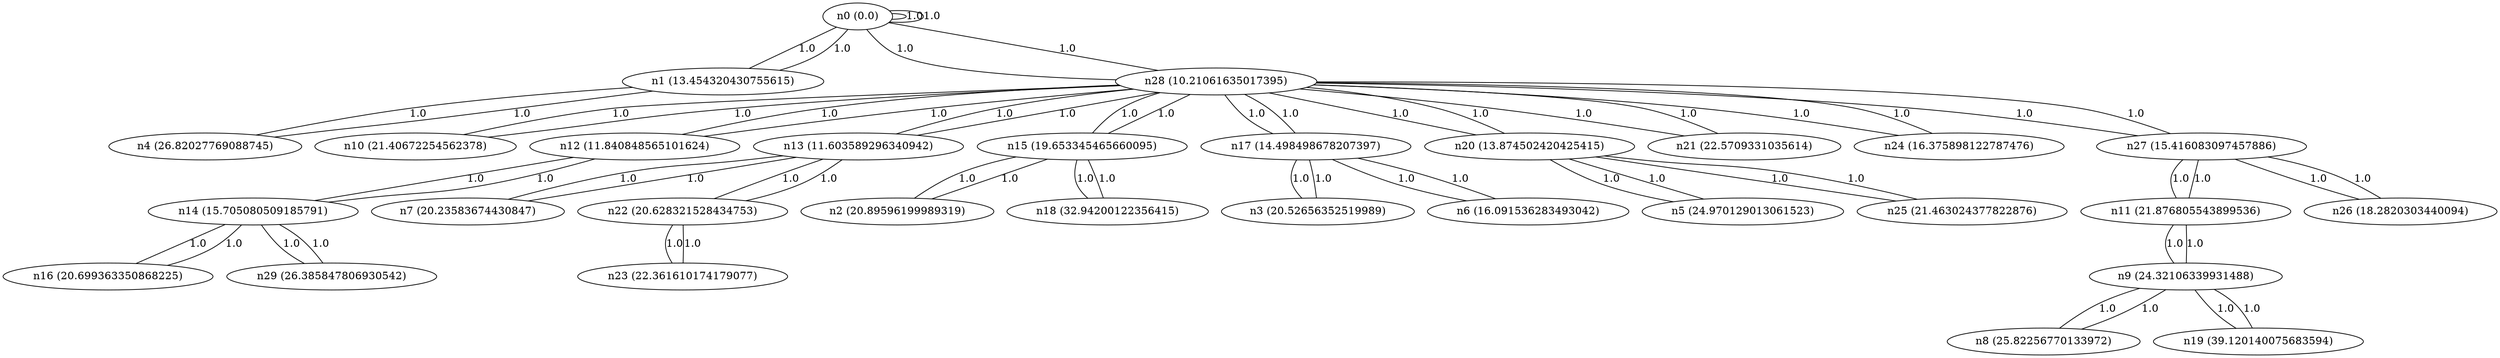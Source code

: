 graph {
n0 [label="n0 (0.0)"];
n1 [label="n1 (13.454320430755615)"];
n2 [label="n2 (20.89596199989319)"];
n3 [label="n3 (20.52656352519989)"];
n4 [label="n4 (26.82027769088745)"];
n5 [label="n5 (24.970129013061523)"];
n6 [label="n6 (16.091536283493042)"];
n7 [label="n7 (20.23583674430847)"];
n8 [label="n8 (25.82256770133972)"];
n9 [label="n9 (24.32106339931488)"];
n10 [label="n10 (21.40672254562378)"];
n11 [label="n11 (21.876805543899536)"];
n12 [label="n12 (11.840848565101624)"];
n13 [label="n13 (11.603589296340942)"];
n14 [label="n14 (15.705080509185791)"];
n15 [label="n15 (19.653345465660095)"];
n16 [label="n16 (20.699363350868225)"];
n17 [label="n17 (14.498498678207397)"];
n18 [label="n18 (32.94200122356415)"];
n19 [label="n19 (39.120140075683594)"];
n20 [label="n20 (13.874502420425415)"];
n21 [label="n21 (22.5709331035614)"];
n22 [label="n22 (20.628321528434753)"];
n23 [label="n23 (22.361610174179077)"];
n24 [label="n24 (16.375898122787476)"];
n25 [label="n25 (21.463024377822876)"];
n26 [label="n26 (18.2820303440094)"];
n27 [label="n27 (15.416083097457886)"];
n28 [label="n28 (10.21061635017395)"];
n29 [label="n29 (26.385847806930542)"];
n0 -- n0 [weight=1.0 label=1.0];
n0 -- n28 [weight=1.0 label=1.0];
n0 -- n1 [weight=1.0 label=1.0];
n0 -- n0 [weight=1.0 label=1.0];
n1 -- n0 [weight=1.0 label=1.0];
n1 -- n4 [weight=1.0 label=1.0];
n2 -- n15 [weight=1.0 label=1.0];
n3 -- n17 [weight=1.0 label=1.0];
n4 -- n1 [weight=1.0 label=1.0];
n5 -- n20 [weight=1.0 label=1.0];
n6 -- n17 [weight=1.0 label=1.0];
n7 -- n13 [weight=1.0 label=1.0];
n8 -- n9 [weight=1.0 label=1.0];
n9 -- n8 [weight=1.0 label=1.0];
n9 -- n19 [weight=1.0 label=1.0];
n9 -- n11 [weight=1.0 label=1.0];
n10 -- n28 [weight=1.0 label=1.0];
n11 -- n9 [weight=1.0 label=1.0];
n11 -- n27 [weight=1.0 label=1.0];
n12 -- n14 [weight=1.0 label=1.0];
n12 -- n28 [weight=1.0 label=1.0];
n13 -- n7 [weight=1.0 label=1.0];
n13 -- n28 [weight=1.0 label=1.0];
n13 -- n22 [weight=1.0 label=1.0];
n14 -- n29 [weight=1.0 label=1.0];
n14 -- n16 [weight=1.0 label=1.0];
n14 -- n12 [weight=1.0 label=1.0];
n15 -- n18 [weight=1.0 label=1.0];
n15 -- n28 [weight=1.0 label=1.0];
n15 -- n2 [weight=1.0 label=1.0];
n16 -- n14 [weight=1.0 label=1.0];
n17 -- n28 [weight=1.0 label=1.0];
n17 -- n6 [weight=1.0 label=1.0];
n17 -- n3 [weight=1.0 label=1.0];
n18 -- n15 [weight=1.0 label=1.0];
n19 -- n9 [weight=1.0 label=1.0];
n20 -- n28 [weight=1.0 label=1.0];
n20 -- n25 [weight=1.0 label=1.0];
n20 -- n5 [weight=1.0 label=1.0];
n21 -- n28 [weight=1.0 label=1.0];
n22 -- n23 [weight=1.0 label=1.0];
n22 -- n13 [weight=1.0 label=1.0];
n23 -- n22 [weight=1.0 label=1.0];
n24 -- n28 [weight=1.0 label=1.0];
n25 -- n20 [weight=1.0 label=1.0];
n26 -- n27 [weight=1.0 label=1.0];
n27 -- n11 [weight=1.0 label=1.0];
n27 -- n26 [weight=1.0 label=1.0];
n27 -- n28 [weight=1.0 label=1.0];
n28 -- n13 [weight=1.0 label=1.0];
n28 -- n21 [weight=1.0 label=1.0];
n28 -- n15 [weight=1.0 label=1.0];
n28 -- n20 [weight=1.0 label=1.0];
n28 -- n17 [weight=1.0 label=1.0];
n28 -- n10 [weight=1.0 label=1.0];
n28 -- n27 [weight=1.0 label=1.0];
n28 -- n0 [weight=1.0 label=1.0];
n28 -- n12 [weight=1.0 label=1.0];
n28 -- n24 [weight=1.0 label=1.0];
n29 -- n14 [weight=1.0 label=1.0];
}
